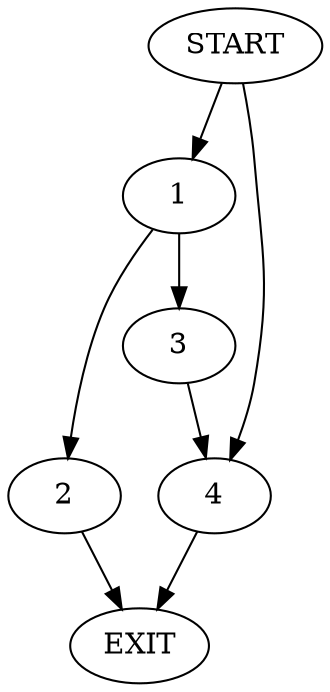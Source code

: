 digraph { 
0 [label="START"];
1;
2;
3;
4;
5[label="EXIT"];
0 -> 1;
0 -> 4;
1 -> 3;
1 -> 2;
2 -> 5;
3 -> 4;
4 -> 5;
}